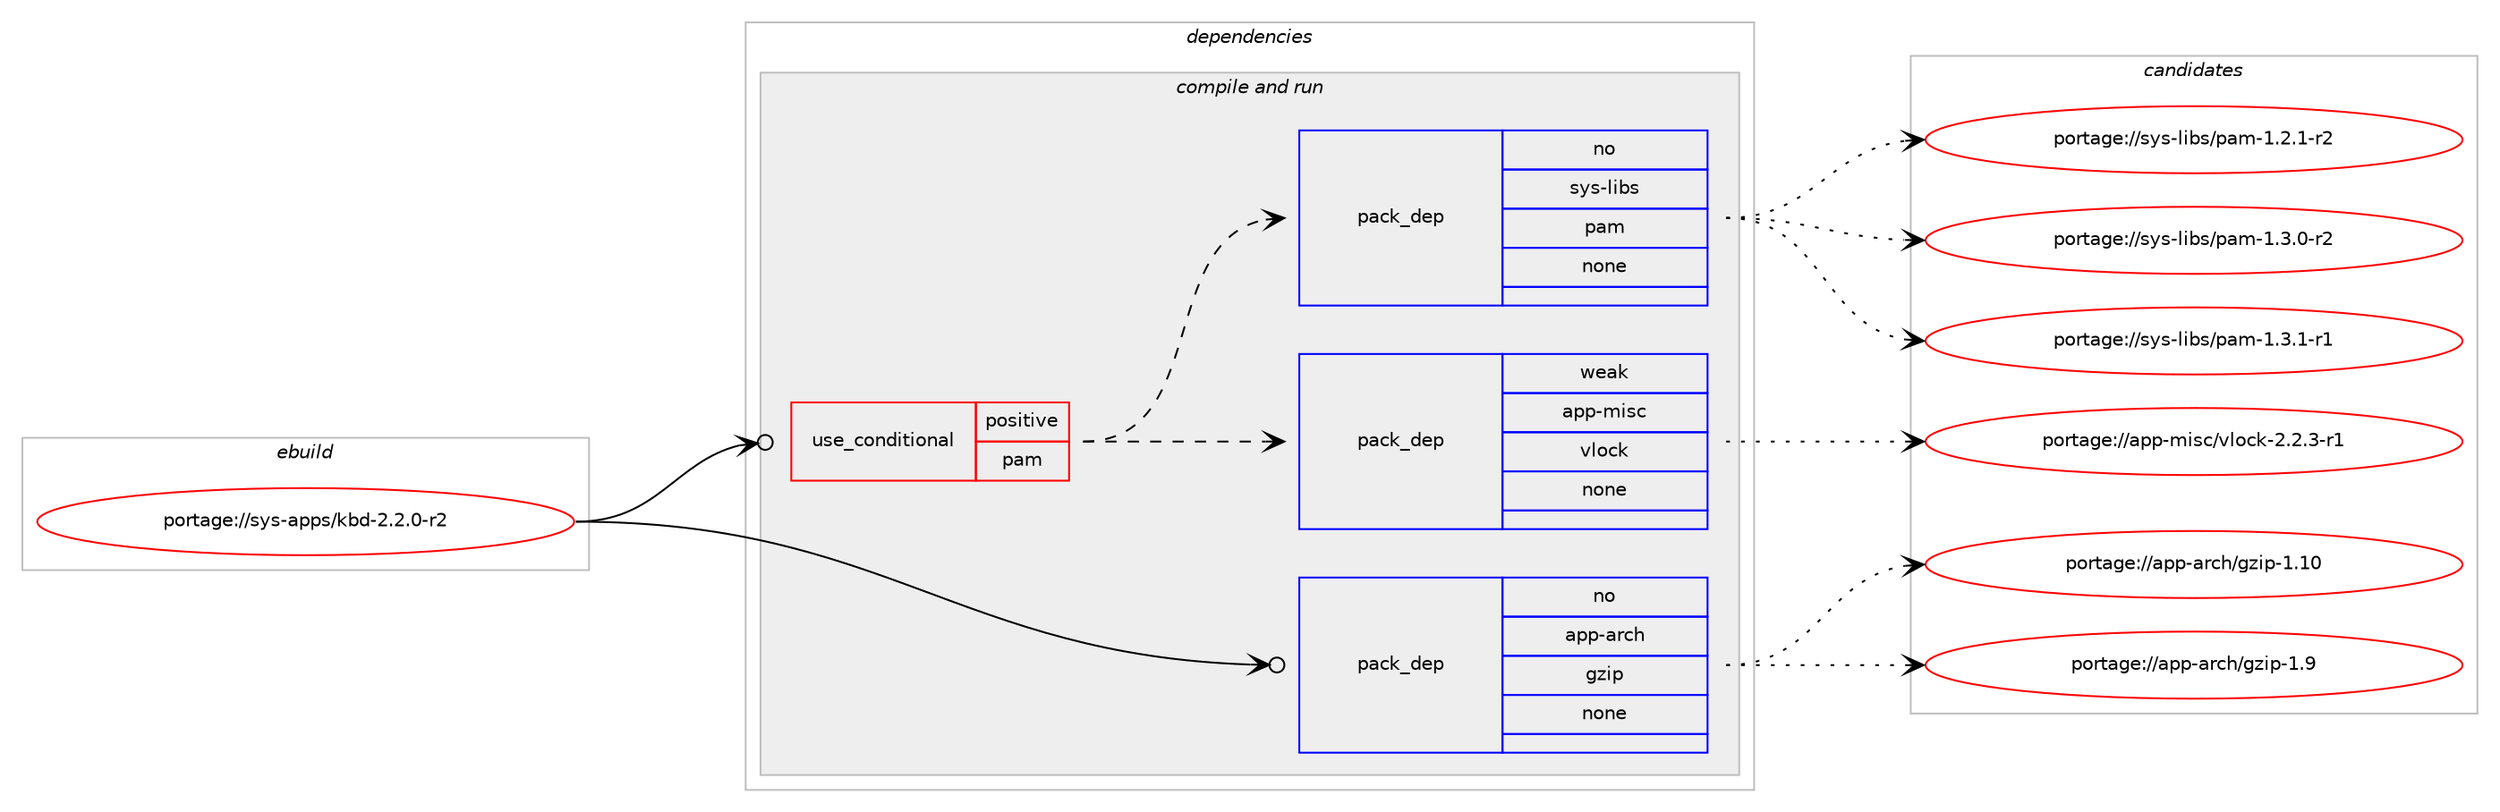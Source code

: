 digraph prolog {

# *************
# Graph options
# *************

newrank=true;
concentrate=true;
compound=true;
graph [rankdir=LR,fontname=Helvetica,fontsize=10,ranksep=1.5];#, ranksep=2.5, nodesep=0.2];
edge  [arrowhead=vee];
node  [fontname=Helvetica,fontsize=10];

# **********
# The ebuild
# **********

subgraph cluster_leftcol {
color=gray;
rank=same;
label=<<i>ebuild</i>>;
id [label="portage://sys-apps/kbd-2.2.0-r2", color=red, width=4, href="../sys-apps/kbd-2.2.0-r2.svg"];
}

# ****************
# The dependencies
# ****************

subgraph cluster_midcol {
color=gray;
label=<<i>dependencies</i>>;
subgraph cluster_compile {
fillcolor="#eeeeee";
style=filled;
label=<<i>compile</i>>;
}
subgraph cluster_compileandrun {
fillcolor="#eeeeee";
style=filled;
label=<<i>compile and run</i>>;
subgraph cond99408 {
dependency408884 [label=<<TABLE BORDER="0" CELLBORDER="1" CELLSPACING="0" CELLPADDING="4"><TR><TD ROWSPAN="3" CELLPADDING="10">use_conditional</TD></TR><TR><TD>positive</TD></TR><TR><TD>pam</TD></TR></TABLE>>, shape=none, color=red];
subgraph pack302638 {
dependency408885 [label=<<TABLE BORDER="0" CELLBORDER="1" CELLSPACING="0" CELLPADDING="4" WIDTH="220"><TR><TD ROWSPAN="6" CELLPADDING="30">pack_dep</TD></TR><TR><TD WIDTH="110">weak</TD></TR><TR><TD>app-misc</TD></TR><TR><TD>vlock</TD></TR><TR><TD>none</TD></TR><TR><TD></TD></TR></TABLE>>, shape=none, color=blue];
}
dependency408884:e -> dependency408885:w [weight=20,style="dashed",arrowhead="vee"];
subgraph pack302639 {
dependency408886 [label=<<TABLE BORDER="0" CELLBORDER="1" CELLSPACING="0" CELLPADDING="4" WIDTH="220"><TR><TD ROWSPAN="6" CELLPADDING="30">pack_dep</TD></TR><TR><TD WIDTH="110">no</TD></TR><TR><TD>sys-libs</TD></TR><TR><TD>pam</TD></TR><TR><TD>none</TD></TR><TR><TD></TD></TR></TABLE>>, shape=none, color=blue];
}
dependency408884:e -> dependency408886:w [weight=20,style="dashed",arrowhead="vee"];
}
id:e -> dependency408884:w [weight=20,style="solid",arrowhead="odotvee"];
subgraph pack302640 {
dependency408887 [label=<<TABLE BORDER="0" CELLBORDER="1" CELLSPACING="0" CELLPADDING="4" WIDTH="220"><TR><TD ROWSPAN="6" CELLPADDING="30">pack_dep</TD></TR><TR><TD WIDTH="110">no</TD></TR><TR><TD>app-arch</TD></TR><TR><TD>gzip</TD></TR><TR><TD>none</TD></TR><TR><TD></TD></TR></TABLE>>, shape=none, color=blue];
}
id:e -> dependency408887:w [weight=20,style="solid",arrowhead="odotvee"];
}
subgraph cluster_run {
fillcolor="#eeeeee";
style=filled;
label=<<i>run</i>>;
}
}

# **************
# The candidates
# **************

subgraph cluster_choices {
rank=same;
color=gray;
label=<<i>candidates</i>>;

subgraph choice302638 {
color=black;
nodesep=1;
choiceportage97112112451091051159947118108111991074550465046514511449 [label="portage://app-misc/vlock-2.2.3-r1", color=red, width=4,href="../app-misc/vlock-2.2.3-r1.svg"];
dependency408885:e -> choiceportage97112112451091051159947118108111991074550465046514511449:w [style=dotted,weight="100"];
}
subgraph choice302639 {
color=black;
nodesep=1;
choiceportage115121115451081059811547112971094549465046494511450 [label="portage://sys-libs/pam-1.2.1-r2", color=red, width=4,href="../sys-libs/pam-1.2.1-r2.svg"];
choiceportage115121115451081059811547112971094549465146484511450 [label="portage://sys-libs/pam-1.3.0-r2", color=red, width=4,href="../sys-libs/pam-1.3.0-r2.svg"];
choiceportage115121115451081059811547112971094549465146494511449 [label="portage://sys-libs/pam-1.3.1-r1", color=red, width=4,href="../sys-libs/pam-1.3.1-r1.svg"];
dependency408886:e -> choiceportage115121115451081059811547112971094549465046494511450:w [style=dotted,weight="100"];
dependency408886:e -> choiceportage115121115451081059811547112971094549465146484511450:w [style=dotted,weight="100"];
dependency408886:e -> choiceportage115121115451081059811547112971094549465146494511449:w [style=dotted,weight="100"];
}
subgraph choice302640 {
color=black;
nodesep=1;
choiceportage97112112459711499104471031221051124549464948 [label="portage://app-arch/gzip-1.10", color=red, width=4,href="../app-arch/gzip-1.10.svg"];
choiceportage971121124597114991044710312210511245494657 [label="portage://app-arch/gzip-1.9", color=red, width=4,href="../app-arch/gzip-1.9.svg"];
dependency408887:e -> choiceportage97112112459711499104471031221051124549464948:w [style=dotted,weight="100"];
dependency408887:e -> choiceportage971121124597114991044710312210511245494657:w [style=dotted,weight="100"];
}
}

}
